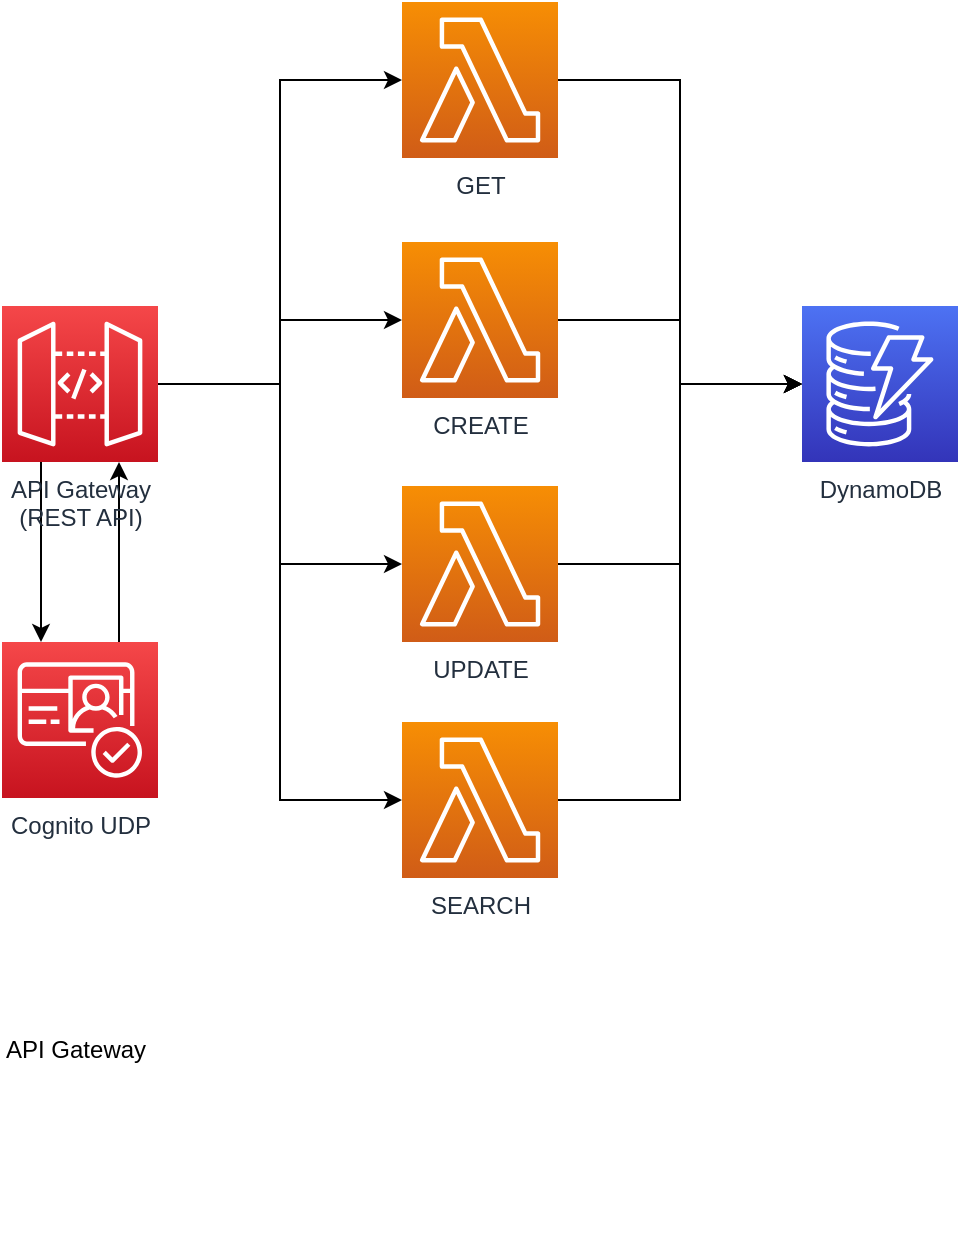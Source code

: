 <mxfile version="14.4.3" type="device"><diagram id="oztUa39RwVjtkHDQeQgF" name="ページ1"><mxGraphModel dx="1426" dy="803" grid="1" gridSize="10" guides="1" tooltips="1" connect="1" arrows="1" fold="1" page="1" pageScale="1" pageWidth="827" pageHeight="1169" math="0" shadow="0"><root><mxCell id="0"/><mxCell id="1" parent="0"/><mxCell id="XVmRHPhL979pqGF2hJB8-14" style="edgeStyle=orthogonalEdgeStyle;rounded=0;orthogonalLoop=1;jettySize=auto;html=1;entryX=0.75;entryY=1;entryDx=0;entryDy=0;entryPerimeter=0;exitX=0.75;exitY=0;exitDx=0;exitDy=0;exitPerimeter=0;" edge="1" parent="1" source="XVmRHPhL979pqGF2hJB8-1" target="XVmRHPhL979pqGF2hJB8-2"><mxGeometry relative="1" as="geometry"/></mxCell><mxCell id="XVmRHPhL979pqGF2hJB8-1" value="Cognito UDP" style="points=[[0,0,0],[0.25,0,0],[0.5,0,0],[0.75,0,0],[1,0,0],[0,1,0],[0.25,1,0],[0.5,1,0],[0.75,1,0],[1,1,0],[0,0.25,0],[0,0.5,0],[0,0.75,0],[1,0.25,0],[1,0.5,0],[1,0.75,0]];outlineConnect=0;fontColor=#232F3E;gradientColor=#F54749;gradientDirection=north;fillColor=#C7131F;strokeColor=#ffffff;dashed=0;verticalLabelPosition=bottom;verticalAlign=top;align=center;html=1;fontSize=12;fontStyle=0;aspect=fixed;shape=mxgraph.aws4.resourceIcon;resIcon=mxgraph.aws4.cognito;" vertex="1" parent="1"><mxGeometry x="160" y="330" width="78" height="78" as="geometry"/></mxCell><mxCell id="XVmRHPhL979pqGF2hJB8-9" style="edgeStyle=orthogonalEdgeStyle;rounded=0;orthogonalLoop=1;jettySize=auto;html=1;entryX=0;entryY=0.5;entryDx=0;entryDy=0;entryPerimeter=0;" edge="1" parent="1" source="XVmRHPhL979pqGF2hJB8-2" target="XVmRHPhL979pqGF2hJB8-6"><mxGeometry relative="1" as="geometry"/></mxCell><mxCell id="XVmRHPhL979pqGF2hJB8-10" style="edgeStyle=orthogonalEdgeStyle;rounded=0;orthogonalLoop=1;jettySize=auto;html=1;" edge="1" parent="1" source="XVmRHPhL979pqGF2hJB8-2" target="XVmRHPhL979pqGF2hJB8-5"><mxGeometry relative="1" as="geometry"/></mxCell><mxCell id="XVmRHPhL979pqGF2hJB8-11" style="edgeStyle=orthogonalEdgeStyle;rounded=0;orthogonalLoop=1;jettySize=auto;html=1;entryX=0;entryY=0.5;entryDx=0;entryDy=0;entryPerimeter=0;" edge="1" parent="1" source="XVmRHPhL979pqGF2hJB8-2" target="XVmRHPhL979pqGF2hJB8-4"><mxGeometry relative="1" as="geometry"/></mxCell><mxCell id="XVmRHPhL979pqGF2hJB8-12" style="edgeStyle=orthogonalEdgeStyle;rounded=0;orthogonalLoop=1;jettySize=auto;html=1;entryX=0;entryY=0.5;entryDx=0;entryDy=0;entryPerimeter=0;" edge="1" parent="1" source="XVmRHPhL979pqGF2hJB8-2" target="XVmRHPhL979pqGF2hJB8-3"><mxGeometry relative="1" as="geometry"/></mxCell><mxCell id="XVmRHPhL979pqGF2hJB8-13" style="edgeStyle=orthogonalEdgeStyle;rounded=0;orthogonalLoop=1;jettySize=auto;html=1;entryX=0.25;entryY=0;entryDx=0;entryDy=0;entryPerimeter=0;exitX=0.25;exitY=1;exitDx=0;exitDy=0;exitPerimeter=0;" edge="1" parent="1" source="XVmRHPhL979pqGF2hJB8-2" target="XVmRHPhL979pqGF2hJB8-1"><mxGeometry relative="1" as="geometry"/></mxCell><mxCell id="XVmRHPhL979pqGF2hJB8-2" value="API Gateway&lt;br&gt;(REST API)" style="points=[[0,0,0],[0.25,0,0],[0.5,0,0],[0.75,0,0],[1,0,0],[0,1,0],[0.25,1,0],[0.5,1,0],[0.75,1,0],[1,1,0],[0,0.25,0],[0,0.5,0],[0,0.75,0],[1,0.25,0],[1,0.5,0],[1,0.75,0]];outlineConnect=0;fontColor=#232F3E;gradientColor=#F54749;gradientDirection=north;fillColor=#C7131F;strokeColor=#ffffff;dashed=0;verticalLabelPosition=bottom;verticalAlign=top;align=center;html=1;fontSize=12;fontStyle=0;aspect=fixed;shape=mxgraph.aws4.resourceIcon;resIcon=mxgraph.aws4.api_gateway;" vertex="1" parent="1"><mxGeometry x="160" y="162" width="78" height="78" as="geometry"/></mxCell><mxCell id="XVmRHPhL979pqGF2hJB8-18" style="edgeStyle=orthogonalEdgeStyle;rounded=0;orthogonalLoop=1;jettySize=auto;html=1;entryX=0;entryY=0.5;entryDx=0;entryDy=0;entryPerimeter=0;" edge="1" parent="1" source="XVmRHPhL979pqGF2hJB8-3" target="XVmRHPhL979pqGF2hJB8-7"><mxGeometry relative="1" as="geometry"/></mxCell><mxCell id="XVmRHPhL979pqGF2hJB8-3" value="SEARCH" style="points=[[0,0,0],[0.25,0,0],[0.5,0,0],[0.75,0,0],[1,0,0],[0,1,0],[0.25,1,0],[0.5,1,0],[0.75,1,0],[1,1,0],[0,0.25,0],[0,0.5,0],[0,0.75,0],[1,0.25,0],[1,0.5,0],[1,0.75,0]];outlineConnect=0;fontColor=#232F3E;gradientColor=#F78E04;gradientDirection=north;fillColor=#D05C17;strokeColor=#ffffff;dashed=0;verticalLabelPosition=bottom;verticalAlign=top;align=center;html=1;fontSize=12;fontStyle=0;aspect=fixed;shape=mxgraph.aws4.resourceIcon;resIcon=mxgraph.aws4.lambda;" vertex="1" parent="1"><mxGeometry x="360" y="370" width="78" height="78" as="geometry"/></mxCell><mxCell id="XVmRHPhL979pqGF2hJB8-17" style="edgeStyle=orthogonalEdgeStyle;rounded=0;orthogonalLoop=1;jettySize=auto;html=1;entryX=0;entryY=0.5;entryDx=0;entryDy=0;entryPerimeter=0;" edge="1" parent="1" source="XVmRHPhL979pqGF2hJB8-4" target="XVmRHPhL979pqGF2hJB8-7"><mxGeometry relative="1" as="geometry"/></mxCell><mxCell id="XVmRHPhL979pqGF2hJB8-4" value="UPDATE" style="points=[[0,0,0],[0.25,0,0],[0.5,0,0],[0.75,0,0],[1,0,0],[0,1,0],[0.25,1,0],[0.5,1,0],[0.75,1,0],[1,1,0],[0,0.25,0],[0,0.5,0],[0,0.75,0],[1,0.25,0],[1,0.5,0],[1,0.75,0]];outlineConnect=0;fontColor=#232F3E;gradientColor=#F78E04;gradientDirection=north;fillColor=#D05C17;strokeColor=#ffffff;dashed=0;verticalLabelPosition=bottom;verticalAlign=top;align=center;html=1;fontSize=12;fontStyle=0;aspect=fixed;shape=mxgraph.aws4.resourceIcon;resIcon=mxgraph.aws4.lambda;" vertex="1" parent="1"><mxGeometry x="360" y="252" width="78" height="78" as="geometry"/></mxCell><mxCell id="XVmRHPhL979pqGF2hJB8-16" style="edgeStyle=orthogonalEdgeStyle;rounded=0;orthogonalLoop=1;jettySize=auto;html=1;" edge="1" parent="1" source="XVmRHPhL979pqGF2hJB8-5" target="XVmRHPhL979pqGF2hJB8-7"><mxGeometry relative="1" as="geometry"/></mxCell><mxCell id="XVmRHPhL979pqGF2hJB8-5" value="CREATE" style="points=[[0,0,0],[0.25,0,0],[0.5,0,0],[0.75,0,0],[1,0,0],[0,1,0],[0.25,1,0],[0.5,1,0],[0.75,1,0],[1,1,0],[0,0.25,0],[0,0.5,0],[0,0.75,0],[1,0.25,0],[1,0.5,0],[1,0.75,0]];outlineConnect=0;fontColor=#232F3E;gradientColor=#F78E04;gradientDirection=north;fillColor=#D05C17;strokeColor=#ffffff;dashed=0;verticalLabelPosition=bottom;verticalAlign=top;align=center;html=1;fontSize=12;fontStyle=0;aspect=fixed;shape=mxgraph.aws4.resourceIcon;resIcon=mxgraph.aws4.lambda;" vertex="1" parent="1"><mxGeometry x="360" y="130" width="78" height="78" as="geometry"/></mxCell><mxCell id="XVmRHPhL979pqGF2hJB8-15" style="edgeStyle=orthogonalEdgeStyle;rounded=0;orthogonalLoop=1;jettySize=auto;html=1;entryX=0;entryY=0.5;entryDx=0;entryDy=0;entryPerimeter=0;" edge="1" parent="1" source="XVmRHPhL979pqGF2hJB8-6" target="XVmRHPhL979pqGF2hJB8-7"><mxGeometry relative="1" as="geometry"/></mxCell><mxCell id="XVmRHPhL979pqGF2hJB8-6" value="GET" style="points=[[0,0,0],[0.25,0,0],[0.5,0,0],[0.75,0,0],[1,0,0],[0,1,0],[0.25,1,0],[0.5,1,0],[0.75,1,0],[1,1,0],[0,0.25,0],[0,0.5,0],[0,0.75,0],[1,0.25,0],[1,0.5,0],[1,0.75,0]];outlineConnect=0;fontColor=#232F3E;gradientColor=#F78E04;gradientDirection=north;fillColor=#D05C17;strokeColor=#ffffff;dashed=0;verticalLabelPosition=bottom;verticalAlign=top;align=center;html=1;fontSize=12;fontStyle=0;aspect=fixed;shape=mxgraph.aws4.resourceIcon;resIcon=mxgraph.aws4.lambda;" vertex="1" parent="1"><mxGeometry x="360" y="10" width="78" height="78" as="geometry"/></mxCell><mxCell id="XVmRHPhL979pqGF2hJB8-7" value="DynamoDB" style="points=[[0,0,0],[0.25,0,0],[0.5,0,0],[0.75,0,0],[1,0,0],[0,1,0],[0.25,1,0],[0.5,1,0],[0.75,1,0],[1,1,0],[0,0.25,0],[0,0.5,0],[0,0.75,0],[1,0.25,0],[1,0.5,0],[1,0.75,0]];outlineConnect=0;fontColor=#232F3E;gradientColor=#4D72F3;gradientDirection=north;fillColor=#3334B9;strokeColor=#ffffff;dashed=0;verticalLabelPosition=bottom;verticalAlign=top;align=center;html=1;fontSize=12;fontStyle=0;aspect=fixed;shape=mxgraph.aws4.resourceIcon;resIcon=mxgraph.aws4.dynamodb;" vertex="1" parent="1"><mxGeometry x="560" y="162" width="78" height="78" as="geometry"/></mxCell><mxCell id="XVmRHPhL979pqGF2hJB8-21" value="API Gateway&lt;br&gt;" style="text;html=1;strokeColor=none;fillColor=none;align=left;verticalAlign=top;whiteSpace=wrap;rounded=0;" vertex="1" parent="1"><mxGeometry x="160" y="520" width="240" height="110" as="geometry"/></mxCell></root></mxGraphModel></diagram></mxfile>